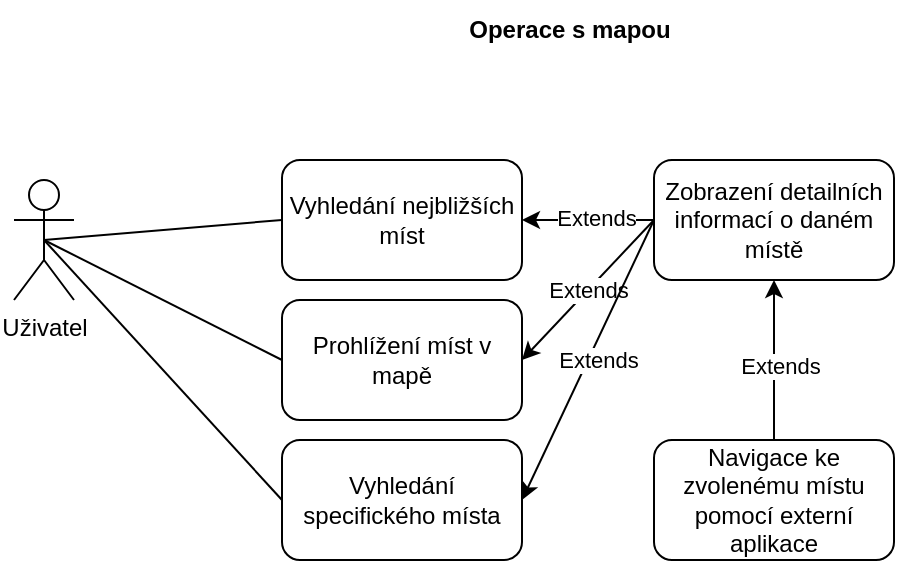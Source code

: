 <mxfile version="22.0.4" type="github">
  <diagram name="Page-1" id="ar8txqppgXneRh88Zr35">
    <mxGraphModel dx="1434" dy="735" grid="1" gridSize="10" guides="1" tooltips="1" connect="1" arrows="1" fold="1" page="1" pageScale="1" pageWidth="827" pageHeight="1169" math="0" shadow="0">
      <root>
        <mxCell id="0" />
        <mxCell id="1" parent="0" />
        <mxCell id="9KU4_PYil_mS8nZHiDnI-1" value="Uživatel" style="shape=umlActor;verticalLabelPosition=bottom;verticalAlign=top;html=1;outlineConnect=0;" vertex="1" parent="1">
          <mxGeometry x="160" y="310" width="30" height="60" as="geometry" />
        </mxCell>
        <mxCell id="9KU4_PYil_mS8nZHiDnI-2" value="Prohlížení míst v mapě" style="rounded=1;whiteSpace=wrap;html=1;" vertex="1" parent="1">
          <mxGeometry x="294" y="370" width="120" height="60" as="geometry" />
        </mxCell>
        <mxCell id="9KU4_PYil_mS8nZHiDnI-3" value="Zobrazení detailních informací o daném místě" style="rounded=1;whiteSpace=wrap;html=1;" vertex="1" parent="1">
          <mxGeometry x="480" y="300" width="120" height="60" as="geometry" />
        </mxCell>
        <mxCell id="9KU4_PYil_mS8nZHiDnI-4" value="Vyhledání nejbližších míst" style="rounded=1;whiteSpace=wrap;html=1;" vertex="1" parent="1">
          <mxGeometry x="294" y="300" width="120" height="60" as="geometry" />
        </mxCell>
        <mxCell id="9KU4_PYil_mS8nZHiDnI-5" value="Navigace ke zvolenému místu pomocí externí aplikace" style="rounded=1;whiteSpace=wrap;html=1;" vertex="1" parent="1">
          <mxGeometry x="480" y="440" width="120" height="60" as="geometry" />
        </mxCell>
        <mxCell id="9KU4_PYil_mS8nZHiDnI-6" value="" style="endArrow=classic;html=1;rounded=0;exitX=0.5;exitY=0;exitDx=0;exitDy=0;entryX=0.5;entryY=1;entryDx=0;entryDy=0;" edge="1" parent="1" source="9KU4_PYil_mS8nZHiDnI-5" target="9KU4_PYil_mS8nZHiDnI-3">
          <mxGeometry width="50" height="50" relative="1" as="geometry">
            <mxPoint x="390" y="400" as="sourcePoint" />
            <mxPoint x="620" y="370" as="targetPoint" />
          </mxGeometry>
        </mxCell>
        <mxCell id="9KU4_PYil_mS8nZHiDnI-9" value="Extends" style="edgeLabel;html=1;align=center;verticalAlign=middle;resizable=0;points=[];" vertex="1" connectable="0" parent="9KU4_PYil_mS8nZHiDnI-6">
          <mxGeometry x="-0.067" y="-3" relative="1" as="geometry">
            <mxPoint as="offset" />
          </mxGeometry>
        </mxCell>
        <mxCell id="9KU4_PYil_mS8nZHiDnI-7" value="Extends" style="endArrow=classic;html=1;rounded=0;exitX=0;exitY=0.5;exitDx=0;exitDy=0;entryX=1;entryY=0.5;entryDx=0;entryDy=0;" edge="1" parent="1" source="9KU4_PYil_mS8nZHiDnI-3" target="9KU4_PYil_mS8nZHiDnI-2">
          <mxGeometry width="50" height="50" relative="1" as="geometry">
            <mxPoint x="390" y="400" as="sourcePoint" />
            <mxPoint x="440" y="350" as="targetPoint" />
          </mxGeometry>
        </mxCell>
        <mxCell id="9KU4_PYil_mS8nZHiDnI-8" value="" style="endArrow=classic;html=1;rounded=0;entryX=1;entryY=0.5;entryDx=0;entryDy=0;" edge="1" parent="1" source="9KU4_PYil_mS8nZHiDnI-3" target="9KU4_PYil_mS8nZHiDnI-4">
          <mxGeometry width="50" height="50" relative="1" as="geometry">
            <mxPoint x="390" y="400" as="sourcePoint" />
            <mxPoint x="440" y="350" as="targetPoint" />
          </mxGeometry>
        </mxCell>
        <mxCell id="9KU4_PYil_mS8nZHiDnI-10" value="Extends" style="edgeLabel;html=1;align=center;verticalAlign=middle;resizable=0;points=[];" vertex="1" connectable="0" parent="9KU4_PYil_mS8nZHiDnI-8">
          <mxGeometry x="-0.121" y="-1" relative="1" as="geometry">
            <mxPoint as="offset" />
          </mxGeometry>
        </mxCell>
        <mxCell id="9KU4_PYil_mS8nZHiDnI-12" value="Vyhledání specifického místa" style="rounded=1;whiteSpace=wrap;html=1;" vertex="1" parent="1">
          <mxGeometry x="294" y="440" width="120" height="60" as="geometry" />
        </mxCell>
        <mxCell id="9KU4_PYil_mS8nZHiDnI-13" value="" style="endArrow=classic;html=1;rounded=0;exitX=0;exitY=0.5;exitDx=0;exitDy=0;entryX=1;entryY=0.5;entryDx=0;entryDy=0;" edge="1" parent="1" source="9KU4_PYil_mS8nZHiDnI-3" target="9KU4_PYil_mS8nZHiDnI-12">
          <mxGeometry width="50" height="50" relative="1" as="geometry">
            <mxPoint x="380" y="370" as="sourcePoint" />
            <mxPoint x="430" y="320" as="targetPoint" />
          </mxGeometry>
        </mxCell>
        <mxCell id="9KU4_PYil_mS8nZHiDnI-14" value="Extends" style="edgeLabel;html=1;align=center;verticalAlign=middle;resizable=0;points=[];" vertex="1" connectable="0" parent="9KU4_PYil_mS8nZHiDnI-13">
          <mxGeometry x="-0.022" y="4" relative="1" as="geometry">
            <mxPoint as="offset" />
          </mxGeometry>
        </mxCell>
        <mxCell id="9KU4_PYil_mS8nZHiDnI-15" value="" style="endArrow=none;html=1;rounded=0;entryX=0.5;entryY=0.5;entryDx=0;entryDy=0;entryPerimeter=0;exitX=0;exitY=0.5;exitDx=0;exitDy=0;" edge="1" parent="1" source="9KU4_PYil_mS8nZHiDnI-12" target="9KU4_PYil_mS8nZHiDnI-1">
          <mxGeometry width="50" height="50" relative="1" as="geometry">
            <mxPoint x="380" y="370" as="sourcePoint" />
            <mxPoint x="290" y="470" as="targetPoint" />
          </mxGeometry>
        </mxCell>
        <mxCell id="9KU4_PYil_mS8nZHiDnI-16" value="" style="endArrow=none;html=1;rounded=0;exitX=0;exitY=0.5;exitDx=0;exitDy=0;entryX=0.5;entryY=0.5;entryDx=0;entryDy=0;entryPerimeter=0;" edge="1" parent="1" source="9KU4_PYil_mS8nZHiDnI-2" target="9KU4_PYil_mS8nZHiDnI-1">
          <mxGeometry width="50" height="50" relative="1" as="geometry">
            <mxPoint x="380" y="370" as="sourcePoint" />
            <mxPoint x="430" y="320" as="targetPoint" />
          </mxGeometry>
        </mxCell>
        <mxCell id="9KU4_PYil_mS8nZHiDnI-17" value="" style="endArrow=none;html=1;rounded=0;entryX=0.5;entryY=0.5;entryDx=0;entryDy=0;entryPerimeter=0;exitX=0;exitY=0.5;exitDx=0;exitDy=0;" edge="1" parent="1" source="9KU4_PYil_mS8nZHiDnI-4" target="9KU4_PYil_mS8nZHiDnI-1">
          <mxGeometry width="50" height="50" relative="1" as="geometry">
            <mxPoint x="380" y="370" as="sourcePoint" />
            <mxPoint x="430" y="320" as="targetPoint" />
          </mxGeometry>
        </mxCell>
        <mxCell id="9KU4_PYil_mS8nZHiDnI-18" value="&lt;b&gt;Operace s mapou&lt;/b&gt;" style="text;html=1;strokeColor=none;fillColor=none;align=center;verticalAlign=middle;whiteSpace=wrap;rounded=0;" vertex="1" parent="1">
          <mxGeometry x="380" y="220" width="116" height="30" as="geometry" />
        </mxCell>
      </root>
    </mxGraphModel>
  </diagram>
</mxfile>
